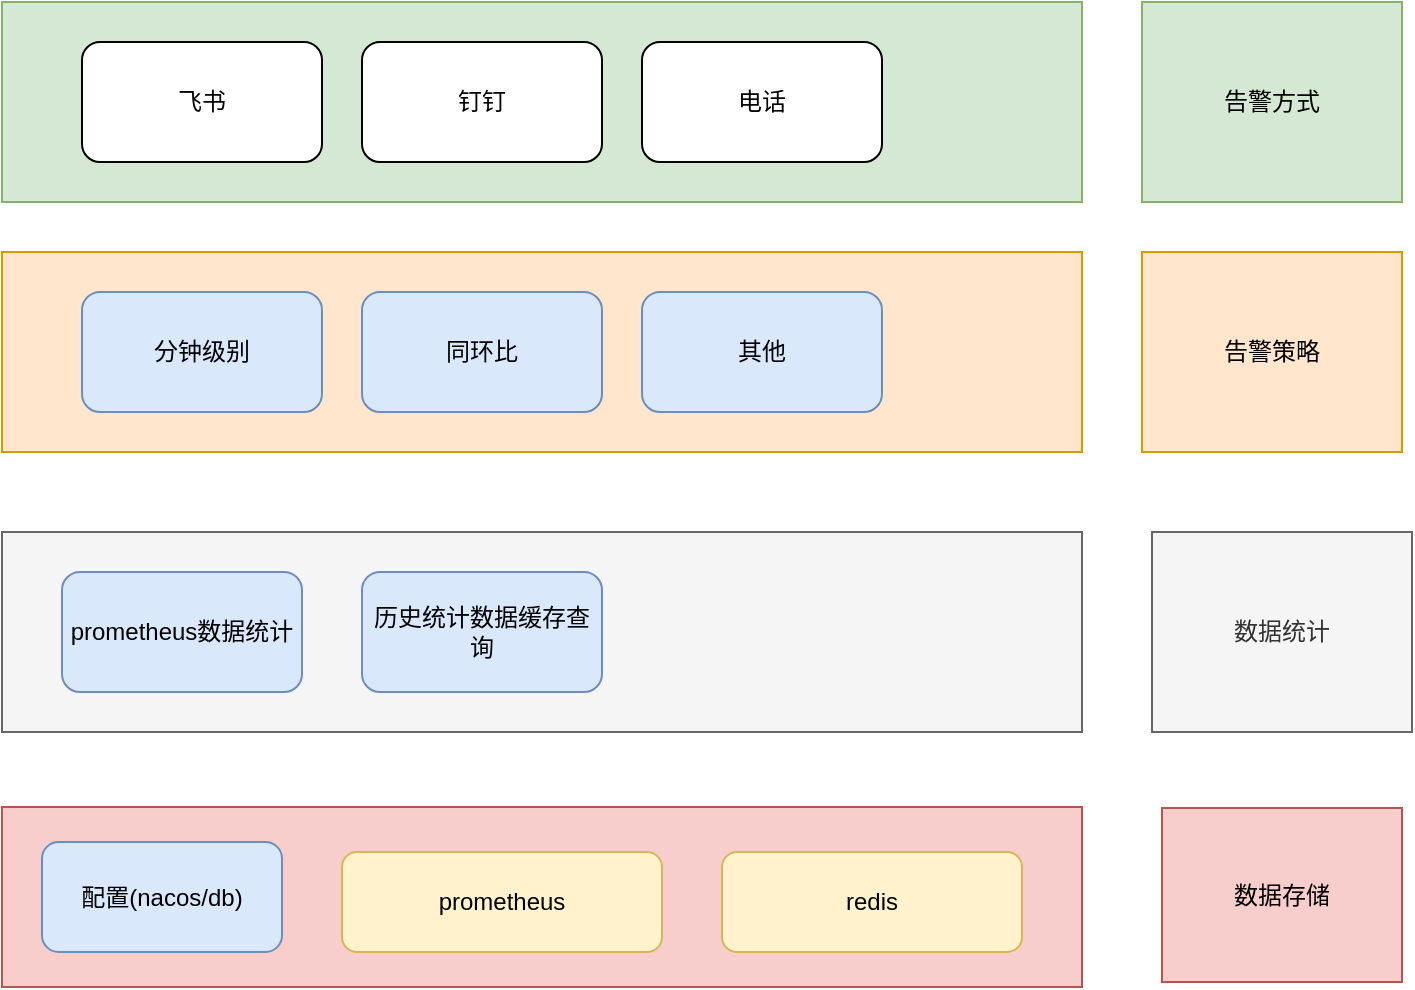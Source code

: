 <mxfile version="24.0.6" type="github">
  <diagram name="第 1 页" id="0W0g8VJ_V9XkpO7iRdRY">
    <mxGraphModel dx="1026" dy="671" grid="1" gridSize="10" guides="1" tooltips="1" connect="1" arrows="1" fold="1" page="1" pageScale="1" pageWidth="827" pageHeight="1169" math="0" shadow="0">
      <root>
        <mxCell id="0" />
        <mxCell id="1" parent="0" />
        <mxCell id="JKbMCBZZCOTqiWztMYE6-11" value="" style="rounded=0;whiteSpace=wrap;html=1;fillColor=#f8cecc;strokeColor=#b85450;" vertex="1" parent="1">
          <mxGeometry x="100" y="502.5" width="540" height="90" as="geometry" />
        </mxCell>
        <mxCell id="JKbMCBZZCOTqiWztMYE6-9" value="" style="rounded=0;whiteSpace=wrap;html=1;fillColor=#f5f5f5;strokeColor=#666666;fontColor=#333333;" vertex="1" parent="1">
          <mxGeometry x="100" y="365" width="540" height="100" as="geometry" />
        </mxCell>
        <mxCell id="JKbMCBZZCOTqiWztMYE6-8" value="" style="rounded=0;whiteSpace=wrap;html=1;fillColor=#ffe6cc;strokeColor=#d79b00;" vertex="1" parent="1">
          <mxGeometry x="100" y="225" width="540" height="100" as="geometry" />
        </mxCell>
        <mxCell id="JKbMCBZZCOTqiWztMYE6-1" value="prometheus" style="rounded=1;whiteSpace=wrap;html=1;fillColor=#fff2cc;strokeColor=#d6b656;" vertex="1" parent="1">
          <mxGeometry x="270" y="525" width="160" height="50" as="geometry" />
        </mxCell>
        <mxCell id="JKbMCBZZCOTqiWztMYE6-2" value="历史统计数据缓存查询" style="rounded=1;whiteSpace=wrap;html=1;fillColor=#dae8fc;strokeColor=#6c8ebf;" vertex="1" parent="1">
          <mxGeometry x="280" y="385" width="120" height="60" as="geometry" />
        </mxCell>
        <mxCell id="JKbMCBZZCOTqiWztMYE6-3" value="配置(nacos/db)" style="rounded=1;whiteSpace=wrap;html=1;fillColor=#dae8fc;strokeColor=#6c8ebf;" vertex="1" parent="1">
          <mxGeometry x="120" y="520" width="120" height="55" as="geometry" />
        </mxCell>
        <mxCell id="JKbMCBZZCOTqiWztMYE6-4" value="分钟级别" style="rounded=1;whiteSpace=wrap;html=1;fillColor=#dae8fc;strokeColor=#6c8ebf;" vertex="1" parent="1">
          <mxGeometry x="140" y="245" width="120" height="60" as="geometry" />
        </mxCell>
        <mxCell id="JKbMCBZZCOTqiWztMYE6-5" value="同环比" style="rounded=1;whiteSpace=wrap;html=1;fillColor=#dae8fc;strokeColor=#6c8ebf;" vertex="1" parent="1">
          <mxGeometry x="280" y="245" width="120" height="60" as="geometry" />
        </mxCell>
        <mxCell id="JKbMCBZZCOTqiWztMYE6-6" value="其他" style="rounded=1;whiteSpace=wrap;html=1;fillColor=#dae8fc;strokeColor=#6c8ebf;" vertex="1" parent="1">
          <mxGeometry x="420" y="245" width="120" height="60" as="geometry" />
        </mxCell>
        <mxCell id="JKbMCBZZCOTqiWztMYE6-7" value="prometheus数据统计" style="rounded=1;whiteSpace=wrap;html=1;fillColor=#dae8fc;strokeColor=#6c8ebf;" vertex="1" parent="1">
          <mxGeometry x="130" y="385" width="120" height="60" as="geometry" />
        </mxCell>
        <mxCell id="JKbMCBZZCOTqiWztMYE6-10" value="redis" style="rounded=1;whiteSpace=wrap;html=1;fillColor=#fff2cc;strokeColor=#d6b656;" vertex="1" parent="1">
          <mxGeometry x="460" y="525" width="150" height="50" as="geometry" />
        </mxCell>
        <mxCell id="JKbMCBZZCOTqiWztMYE6-12" value="数据存储" style="rounded=0;whiteSpace=wrap;html=1;fillColor=#f8cecc;strokeColor=#b85450;" vertex="1" parent="1">
          <mxGeometry x="680" y="503" width="120" height="87" as="geometry" />
        </mxCell>
        <mxCell id="JKbMCBZZCOTqiWztMYE6-13" value="数据统计" style="rounded=0;whiteSpace=wrap;html=1;fillColor=#f5f5f5;strokeColor=#666666;fontColor=#333333;" vertex="1" parent="1">
          <mxGeometry x="675" y="365" width="130" height="100" as="geometry" />
        </mxCell>
        <mxCell id="JKbMCBZZCOTqiWztMYE6-14" value="告警策略" style="rounded=0;whiteSpace=wrap;html=1;fillColor=#ffe6cc;strokeColor=#d79b00;" vertex="1" parent="1">
          <mxGeometry x="670" y="225" width="130" height="100" as="geometry" />
        </mxCell>
        <mxCell id="JKbMCBZZCOTqiWztMYE6-15" value="" style="rounded=0;whiteSpace=wrap;html=1;fillColor=#d5e8d4;strokeColor=#82b366;" vertex="1" parent="1">
          <mxGeometry x="100" y="100" width="540" height="100" as="geometry" />
        </mxCell>
        <mxCell id="JKbMCBZZCOTqiWztMYE6-16" value="告警方式" style="rounded=0;whiteSpace=wrap;html=1;fillColor=#d5e8d4;strokeColor=#82b366;" vertex="1" parent="1">
          <mxGeometry x="670" y="100" width="130" height="100" as="geometry" />
        </mxCell>
        <mxCell id="JKbMCBZZCOTqiWztMYE6-17" value="飞书" style="rounded=1;whiteSpace=wrap;html=1;" vertex="1" parent="1">
          <mxGeometry x="140" y="120" width="120" height="60" as="geometry" />
        </mxCell>
        <mxCell id="JKbMCBZZCOTqiWztMYE6-19" value="钉钉" style="rounded=1;whiteSpace=wrap;html=1;" vertex="1" parent="1">
          <mxGeometry x="280" y="120" width="120" height="60" as="geometry" />
        </mxCell>
        <mxCell id="JKbMCBZZCOTqiWztMYE6-20" value="电话" style="rounded=1;whiteSpace=wrap;html=1;" vertex="1" parent="1">
          <mxGeometry x="420" y="120" width="120" height="60" as="geometry" />
        </mxCell>
      </root>
    </mxGraphModel>
  </diagram>
</mxfile>
